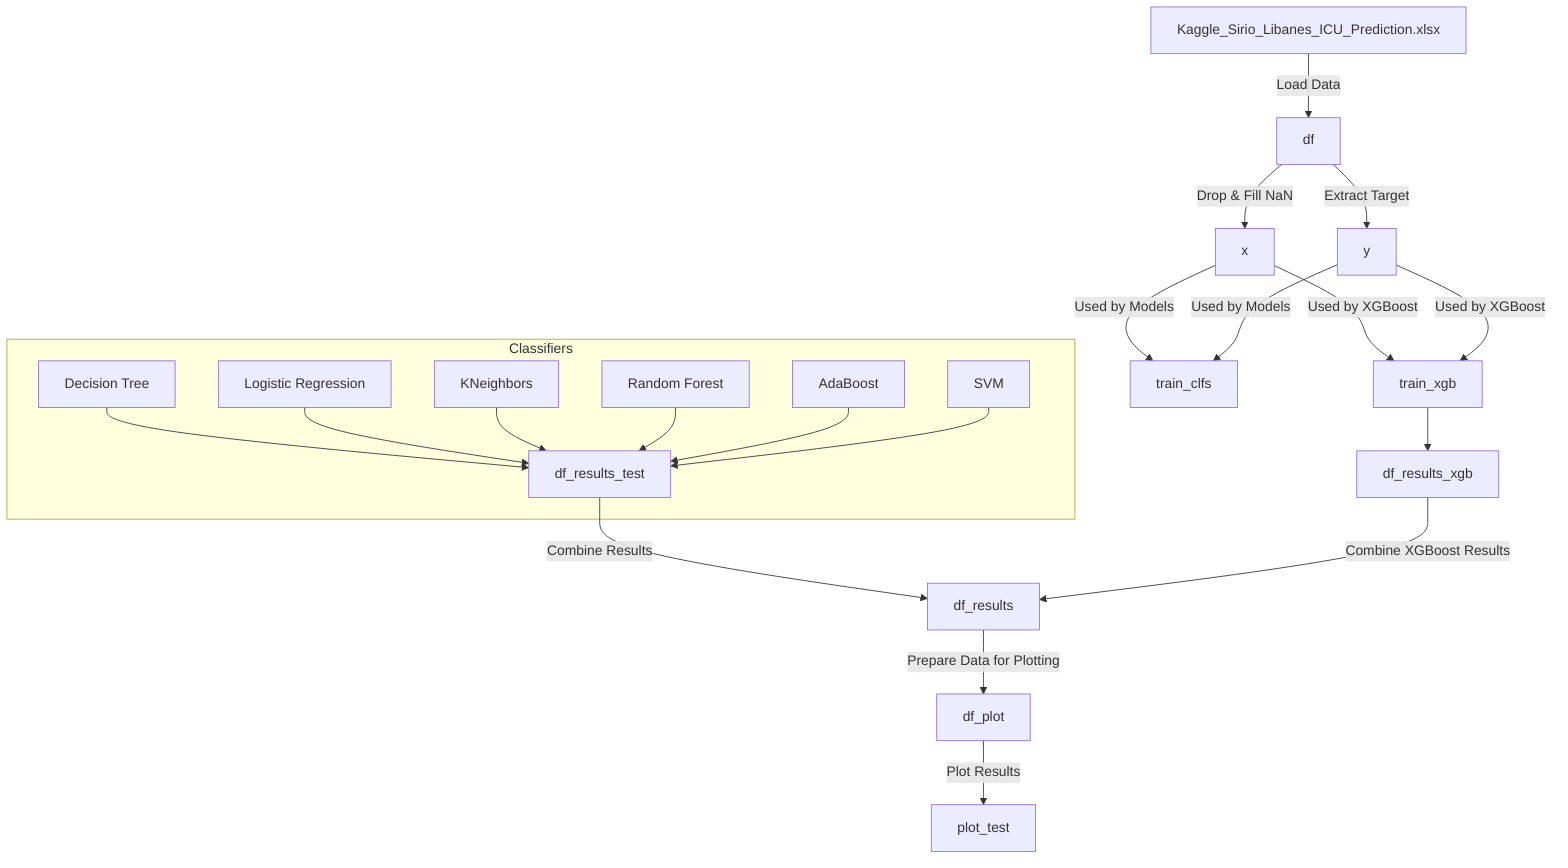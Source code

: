 flowchart TD
    %% Data Source
    A[Kaggle_Sirio_Libanes_ICU_Prediction.xlsx] -->|Load Data| B[df]
    
    %% Data Preparation
    B -->|Drop & Fill NaN| C[x]
    B -->|Extract Target| D[y]
    
    %% Training Classifiers
    C -->|Used by Models| E[train_clfs]
    D -->|Used by Models| E[train_clfs]
    C -->|Used by XGBoost| F[train_xgb]
    D -->|Used by XGBoost| F[train_xgb]
    
    %% Classifiers
    subgraph Classifiers
        direction TB
        E1[Decision Tree] --> G[df_results_test]
        E2[Logistic Regression] --> G
        E3[KNeighbors] --> G
        E4[Random Forest] --> G
        E5[AdaBoost] --> G
        E6[SVM] --> G
    end

    %% XGBoost
    F --> H[df_results_xgb]

    %% Results Concatenation
    G -->|Combine Results| I[df_results]
    H -->|Combine XGBoost Results| I[df_results]
    
    %% Plotting
    I -->|Prepare Data for Plotting| J[df_plot]
    J -->|Plot Results| K[plot_test]

    %% Comments
    %% Kaggle_Sirio_Libanes_ICU_Prediction.xlsx: Raw data source file
    %% df: DataFrame with all dataset entries
    %% x: Features for model training, nulls handled
    %% y: Target variable indicating ICU requirement
    %% train_clfs: Trains various classifiers
    %% train_xgb: Trains XGBoost model with tuning
    %% df_results_test: Contains test results of classifiers
    %% df_results_xgb: Contains results of XGBoost
    %% df_results: Combined results DataFrame
    %% df_plot: Data ready for visualization
    %% plot_test: Final step for plotting performance